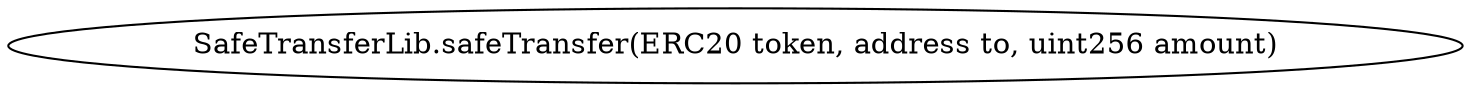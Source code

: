 digraph "" {
	graph [bb="0,0,586.27,36"];
	node [label="\N"];
	"SafeTransferLib.safeTransfer(ERC20 token, address to, uint256 amount)"	 [height=0.5,
		pos="293.13,18",
		width=8.1426];
}
